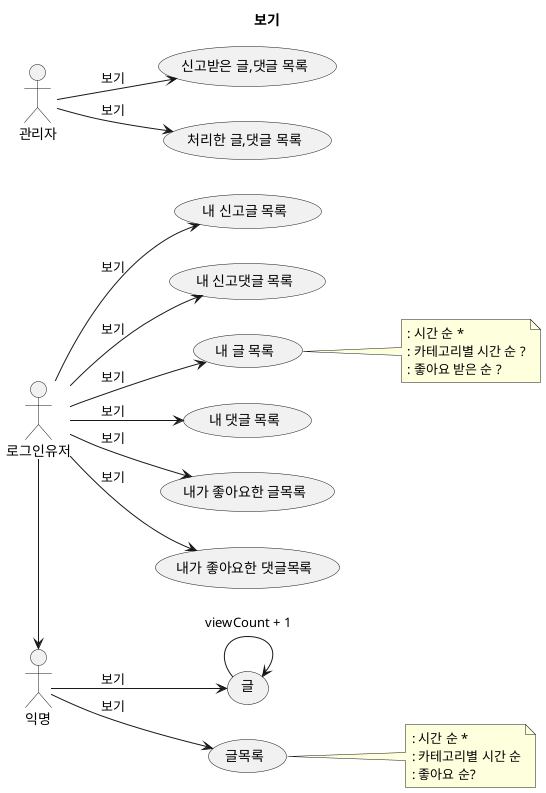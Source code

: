 @startuml
title 보기
left to right direction

actor 로그인유저 as member
actor 익명 as notMember
actor 관리자 as admin

notMember --> (글목록): 보기
note right
: 시간 순 *
: 카테고리별 시간 순
: 좋아요 순?
end note
notMember --> (글): 보기

(글) -> (글): viewCount + 1

member --> (내 글 목록): 보기
note right
: 시간 순 *
: 카테고리별 시간 순 ?
: 좋아요 받은 순 ?
end note
member --> (내 댓글 목록): 보기
member --> (내가 좋아요한 글목록): 보기
member --> (내가 좋아요한 댓글목록): 보기
member --> (내 신고글 목록): 보기
member --> (내 신고댓글 목록): 보기
member -> notMember

admin --> (신고받은 글,댓글 목록): 보기
admin --> (처리한 글,댓글 목록): 보기

@enduml
